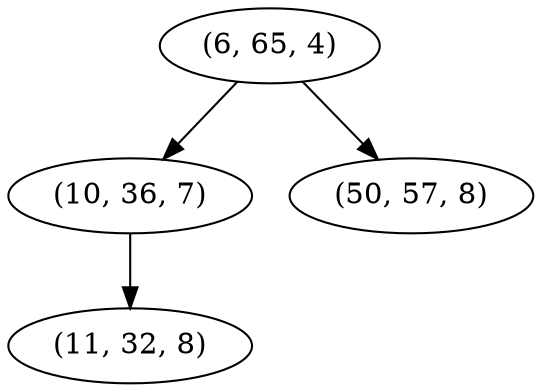 digraph tree {
    "(6, 65, 4)";
    "(10, 36, 7)";
    "(11, 32, 8)";
    "(50, 57, 8)";
    "(6, 65, 4)" -> "(10, 36, 7)";
    "(6, 65, 4)" -> "(50, 57, 8)";
    "(10, 36, 7)" -> "(11, 32, 8)";
}
